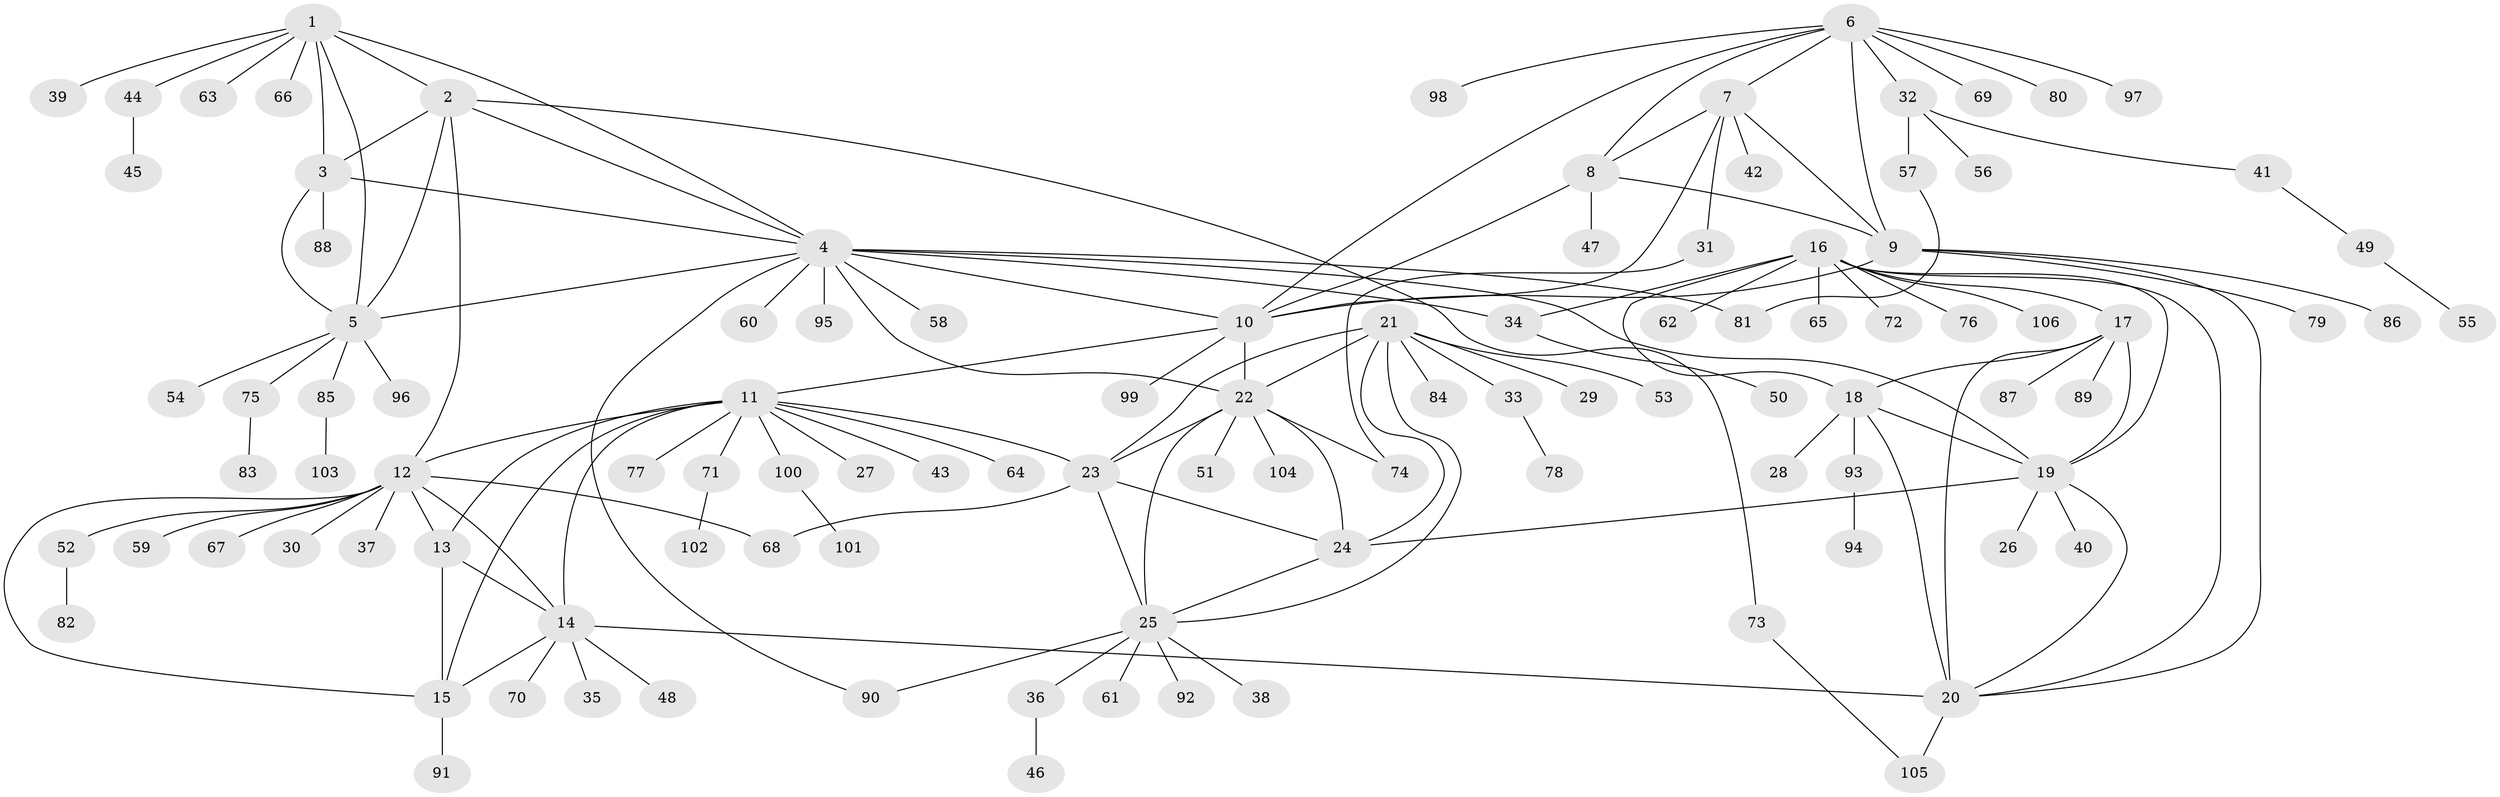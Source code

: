 // Generated by graph-tools (version 1.1) at 2025/16/03/09/25 04:16:02]
// undirected, 106 vertices, 147 edges
graph export_dot {
graph [start="1"]
  node [color=gray90,style=filled];
  1;
  2;
  3;
  4;
  5;
  6;
  7;
  8;
  9;
  10;
  11;
  12;
  13;
  14;
  15;
  16;
  17;
  18;
  19;
  20;
  21;
  22;
  23;
  24;
  25;
  26;
  27;
  28;
  29;
  30;
  31;
  32;
  33;
  34;
  35;
  36;
  37;
  38;
  39;
  40;
  41;
  42;
  43;
  44;
  45;
  46;
  47;
  48;
  49;
  50;
  51;
  52;
  53;
  54;
  55;
  56;
  57;
  58;
  59;
  60;
  61;
  62;
  63;
  64;
  65;
  66;
  67;
  68;
  69;
  70;
  71;
  72;
  73;
  74;
  75;
  76;
  77;
  78;
  79;
  80;
  81;
  82;
  83;
  84;
  85;
  86;
  87;
  88;
  89;
  90;
  91;
  92;
  93;
  94;
  95;
  96;
  97;
  98;
  99;
  100;
  101;
  102;
  103;
  104;
  105;
  106;
  1 -- 2;
  1 -- 3;
  1 -- 4;
  1 -- 5;
  1 -- 39;
  1 -- 44;
  1 -- 63;
  1 -- 66;
  2 -- 3;
  2 -- 4;
  2 -- 5;
  2 -- 12;
  2 -- 73;
  3 -- 4;
  3 -- 5;
  3 -- 88;
  4 -- 5;
  4 -- 10;
  4 -- 19;
  4 -- 22;
  4 -- 34;
  4 -- 58;
  4 -- 60;
  4 -- 81;
  4 -- 90;
  4 -- 95;
  5 -- 54;
  5 -- 75;
  5 -- 85;
  5 -- 96;
  6 -- 7;
  6 -- 8;
  6 -- 9;
  6 -- 10;
  6 -- 32;
  6 -- 69;
  6 -- 80;
  6 -- 97;
  6 -- 98;
  7 -- 8;
  7 -- 9;
  7 -- 10;
  7 -- 31;
  7 -- 42;
  8 -- 9;
  8 -- 10;
  8 -- 47;
  9 -- 10;
  9 -- 20;
  9 -- 79;
  9 -- 86;
  10 -- 11;
  10 -- 22;
  10 -- 99;
  11 -- 12;
  11 -- 13;
  11 -- 14;
  11 -- 15;
  11 -- 23;
  11 -- 27;
  11 -- 43;
  11 -- 64;
  11 -- 71;
  11 -- 77;
  11 -- 100;
  12 -- 13;
  12 -- 14;
  12 -- 15;
  12 -- 30;
  12 -- 37;
  12 -- 52;
  12 -- 59;
  12 -- 67;
  12 -- 68;
  13 -- 14;
  13 -- 15;
  14 -- 15;
  14 -- 20;
  14 -- 35;
  14 -- 48;
  14 -- 70;
  15 -- 91;
  16 -- 17;
  16 -- 18;
  16 -- 19;
  16 -- 20;
  16 -- 34;
  16 -- 62;
  16 -- 65;
  16 -- 72;
  16 -- 76;
  16 -- 106;
  17 -- 18;
  17 -- 19;
  17 -- 20;
  17 -- 87;
  17 -- 89;
  18 -- 19;
  18 -- 20;
  18 -- 28;
  18 -- 93;
  19 -- 20;
  19 -- 24;
  19 -- 26;
  19 -- 40;
  20 -- 105;
  21 -- 22;
  21 -- 23;
  21 -- 24;
  21 -- 25;
  21 -- 29;
  21 -- 33;
  21 -- 53;
  21 -- 84;
  22 -- 23;
  22 -- 24;
  22 -- 25;
  22 -- 51;
  22 -- 74;
  22 -- 104;
  23 -- 24;
  23 -- 25;
  23 -- 68;
  24 -- 25;
  25 -- 36;
  25 -- 38;
  25 -- 61;
  25 -- 90;
  25 -- 92;
  31 -- 74;
  32 -- 41;
  32 -- 56;
  32 -- 57;
  33 -- 78;
  34 -- 50;
  36 -- 46;
  41 -- 49;
  44 -- 45;
  49 -- 55;
  52 -- 82;
  57 -- 81;
  71 -- 102;
  73 -- 105;
  75 -- 83;
  85 -- 103;
  93 -- 94;
  100 -- 101;
}
